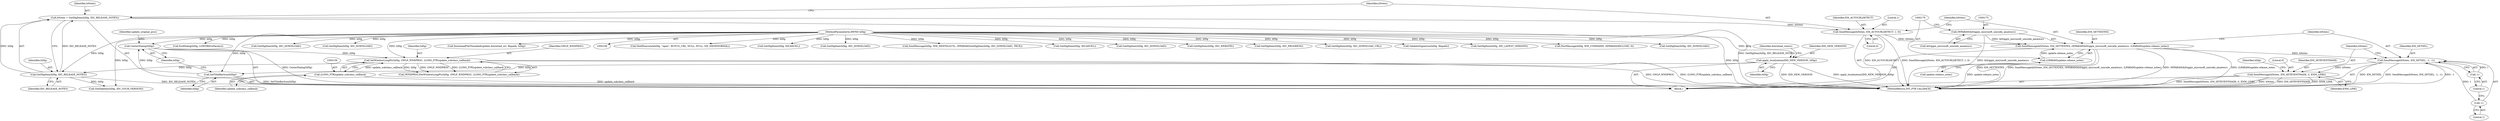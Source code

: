 digraph "0_rufus_c3c39f7f8a11f612c4ebf7affce25ec6928eb1cb_1@API" {
"1000183" [label="(Call,SendMessage(hNotes, EM_SETSEL, -1, -1))"];
"1000171" [label="(Call,SendMessageA(hNotes, EM_SETTEXTEX, (WPARAM)&friggin_microsoft_unicode_amateurs, (LPARAM)update.release_notes))"];
"1000166" [label="(Call,SendMessage(hNotes, EM_AUTOURLDETECT, 1, 0))"];
"1000161" [label="(Call,hNotes = GetDlgItem(hDlg, IDC_RELEASE_NOTES))"];
"1000163" [label="(Call,GetDlgItem(hDlg, IDC_RELEASE_NOTES))"];
"1000155" [label="(Call,SetWindowLongPtr(hDlg, GWLP_WNDPROC, (LONG_PTR)update_subclass_callback))"];
"1000149" [label="(Call,CenterDialog(hDlg))"];
"1000147" [label="(Call,SetTitleBarIcon(hDlg))"];
"1000141" [label="(Call,apply_localization(IDD_NEW_VERSION, hDlg))"];
"1000107" [label="(MethodParameterIn,HWND hDlg)"];
"1000158" [label="(Call,(LONG_PTR)update_subclass_callback)"];
"1000174" [label="(Call,(WPARAM)&friggin_microsoft_unicode_amateurs)"];
"1000178" [label="(Call,(LPARAM)update.release_notes)"];
"1000186" [label="(Call,-1)"];
"1000188" [label="(Call,-1)"];
"1000190" [label="(Call,SendMessage(hNotes, EM_SETEVENTMASK, 0, ENM_LINK))"];
"1000327" [label="(Call,ShellExecuteA(hDlg, \"open\", RUFUS_URL, NULL, NULL, SW_SHOWNORMAL))"];
"1000157" [label="(Identifier,GWLP_WNDPROC)"];
"1000526" [label="(Call,GetDlgItem(hDlg, IDCANCEL))"];
"1000141" [label="(Call,apply_localization(IDD_NEW_VERSION, hDlg))"];
"1000180" [label="(Call,update.release_notes)"];
"1000162" [label="(Identifier,hNotes)"];
"1000534" [label="(Call,GetDlgItem(hDlg, IDC_DOWNLOAD))"];
"1000142" [label="(Identifier,IDD_NEW_VERSION)"];
"1000481" [label="(Call,SendMessage(hDlg, WM_NEXTDLGCTL, (WPARAM)GetDlgItem(hDlg, IDC_DOWNLOAD), TRUE))"];
"1000183" [label="(Call,SendMessage(hNotes, EM_SETSEL, -1, -1))"];
"1000153" [label="(Call,(WNDPROC)SetWindowLongPtr(hDlg, GWLP_WNDPROC, (LONG_PTR)update_subclass_callback))"];
"1000168" [label="(Identifier,EM_AUTOURLDETECT)"];
"1000156" [label="(Identifier,hDlg)"];
"1000504" [label="(Call,GetDlgItem(hDlg, IDCANCEL))"];
"1000545" [label="(Call,GetDlgItem(hDlg, IDC_DOWNLOAD))"];
"1000163" [label="(Call,GetDlgItem(hDlg, IDC_RELEASE_NOTES))"];
"1000173" [label="(Identifier,EM_SETTEXTEX)"];
"1000186" [label="(Call,-1)"];
"1000155" [label="(Call,SetWindowLongPtr(hDlg, GWLP_WNDPROC, (LONG_PTR)update_subclass_callback))"];
"1000170" [label="(Literal,0)"];
"1000161" [label="(Call,hNotes = GetDlgItem(hDlg, IDC_RELEASE_NOTES))"];
"1000267" [label="(Call,GetDlgItem(hDlg, IDC_WEBSITE))"];
"1000176" [label="(Call,&friggin_microsoft_unicode_amateurs)"];
"1000150" [label="(Identifier,hDlg)"];
"1000192" [label="(Identifier,EM_SETEVENTMASK)"];
"1000164" [label="(Identifier,hDlg)"];
"1000239" [label="(Call,GetDlgItem(hDlg, IDC_PROGRESS))"];
"1000147" [label="(Call,SetTitleBarIcon(hDlg))"];
"1000232" [label="(Call,GetDlgItem(hDlg, IDC_DOWNLOAD_URL))"];
"1000174" [label="(Call,(WPARAM)&friggin_microsoft_unicode_amateurs)"];
"1000169" [label="(Literal,1)"];
"1000357" [label="(Call,ValidateSignature(hDlg, filepath))"];
"1000160" [label="(Identifier,update_subclass_callback)"];
"1000185" [label="(Identifier,EM_SETSEL)"];
"1000165" [label="(Identifier,IDC_RELEASE_NOTES)"];
"1000107" [label="(MethodParameterIn,HWND hDlg)"];
"1000211" [label="(Call,GetDlgItem(hDlg, IDC_LATEST_VERSION))"];
"1000197" [label="(Identifier,hDlg)"];
"1000149" [label="(Call,CenterDialog(hDlg))"];
"1000145" [label="(Identifier,download_status)"];
"1000184" [label="(Identifier,hNotes)"];
"1000407" [label="(Call,PostMessage(hDlg, WM_COMMAND, (WPARAM)IDCLOSE, 0))"];
"1000486" [label="(Call,GetDlgItem(hDlg, IDC_DOWNLOAD))"];
"1000193" [label="(Literal,0)"];
"1000187" [label="(Literal,1)"];
"1000152" [label="(Identifier,update_original_proc)"];
"1000189" [label="(Literal,1)"];
"1000196" [label="(Call,GetDlgItem(hDlg, IDC_YOUR_VERSION))"];
"1000178" [label="(Call,(LPARAM)update.release_notes)"];
"1000561" [label="(MethodReturn,INT_PTR CALLBACK)"];
"1000158" [label="(Call,(LONG_PTR)update_subclass_callback)"];
"1000139" [label="(Block,)"];
"1000318" [label="(Call,EndDialog(hDlg, LOWORD(wParam)))"];
"1000167" [label="(Identifier,hNotes)"];
"1000509" [label="(Call,GetDlgItem(hDlg, IDC_DOWNLOAD))"];
"1000191" [label="(Identifier,hNotes)"];
"1000148" [label="(Identifier,hDlg)"];
"1000171" [label="(Call,SendMessageA(hNotes, EM_SETTEXTEX, (WPARAM)&friggin_microsoft_unicode_amateurs, (LPARAM)update.release_notes))"];
"1000256" [label="(Call,GetDlgItem(hDlg, IDC_DOWNLOAD))"];
"1000188" [label="(Call,-1)"];
"1000166" [label="(Call,SendMessage(hNotes, EM_AUTOURLDETECT, 1, 0))"];
"1000143" [label="(Identifier,hDlg)"];
"1000490" [label="(Call,DownloadFileThreaded(update.download_url, filepath, hDlg))"];
"1000194" [label="(Identifier,ENM_LINK)"];
"1000190" [label="(Call,SendMessage(hNotes, EM_SETEVENTMASK, 0, ENM_LINK))"];
"1000172" [label="(Identifier,hNotes)"];
"1000183" -> "1000139"  [label="AST: "];
"1000183" -> "1000188"  [label="CFG: "];
"1000184" -> "1000183"  [label="AST: "];
"1000185" -> "1000183"  [label="AST: "];
"1000186" -> "1000183"  [label="AST: "];
"1000188" -> "1000183"  [label="AST: "];
"1000191" -> "1000183"  [label="CFG: "];
"1000183" -> "1000561"  [label="DDG: -1"];
"1000183" -> "1000561"  [label="DDG: EM_SETSEL"];
"1000183" -> "1000561"  [label="DDG: SendMessage(hNotes, EM_SETSEL, -1, -1)"];
"1000171" -> "1000183"  [label="DDG: hNotes"];
"1000186" -> "1000183"  [label="DDG: 1"];
"1000188" -> "1000183"  [label="DDG: 1"];
"1000183" -> "1000190"  [label="DDG: hNotes"];
"1000171" -> "1000139"  [label="AST: "];
"1000171" -> "1000178"  [label="CFG: "];
"1000172" -> "1000171"  [label="AST: "];
"1000173" -> "1000171"  [label="AST: "];
"1000174" -> "1000171"  [label="AST: "];
"1000178" -> "1000171"  [label="AST: "];
"1000184" -> "1000171"  [label="CFG: "];
"1000171" -> "1000561"  [label="DDG: (LPARAM)update.release_notes"];
"1000171" -> "1000561"  [label="DDG: EM_SETTEXTEX"];
"1000171" -> "1000561"  [label="DDG: SendMessageA(hNotes, EM_SETTEXTEX, (WPARAM)&friggin_microsoft_unicode_amateurs, (LPARAM)update.release_notes)"];
"1000171" -> "1000561"  [label="DDG: (WPARAM)&friggin_microsoft_unicode_amateurs"];
"1000166" -> "1000171"  [label="DDG: hNotes"];
"1000174" -> "1000171"  [label="DDG: &friggin_microsoft_unicode_amateurs"];
"1000178" -> "1000171"  [label="DDG: update.release_notes"];
"1000166" -> "1000139"  [label="AST: "];
"1000166" -> "1000170"  [label="CFG: "];
"1000167" -> "1000166"  [label="AST: "];
"1000168" -> "1000166"  [label="AST: "];
"1000169" -> "1000166"  [label="AST: "];
"1000170" -> "1000166"  [label="AST: "];
"1000172" -> "1000166"  [label="CFG: "];
"1000166" -> "1000561"  [label="DDG: EM_AUTOURLDETECT"];
"1000166" -> "1000561"  [label="DDG: SendMessage(hNotes, EM_AUTOURLDETECT, 1, 0)"];
"1000161" -> "1000166"  [label="DDG: hNotes"];
"1000161" -> "1000139"  [label="AST: "];
"1000161" -> "1000163"  [label="CFG: "];
"1000162" -> "1000161"  [label="AST: "];
"1000163" -> "1000161"  [label="AST: "];
"1000167" -> "1000161"  [label="CFG: "];
"1000161" -> "1000561"  [label="DDG: GetDlgItem(hDlg, IDC_RELEASE_NOTES)"];
"1000163" -> "1000161"  [label="DDG: hDlg"];
"1000163" -> "1000161"  [label="DDG: IDC_RELEASE_NOTES"];
"1000163" -> "1000165"  [label="CFG: "];
"1000164" -> "1000163"  [label="AST: "];
"1000165" -> "1000163"  [label="AST: "];
"1000163" -> "1000561"  [label="DDG: IDC_RELEASE_NOTES"];
"1000155" -> "1000163"  [label="DDG: hDlg"];
"1000107" -> "1000163"  [label="DDG: hDlg"];
"1000163" -> "1000196"  [label="DDG: hDlg"];
"1000155" -> "1000153"  [label="AST: "];
"1000155" -> "1000158"  [label="CFG: "];
"1000156" -> "1000155"  [label="AST: "];
"1000157" -> "1000155"  [label="AST: "];
"1000158" -> "1000155"  [label="AST: "];
"1000153" -> "1000155"  [label="CFG: "];
"1000155" -> "1000561"  [label="DDG: GWLP_WNDPROC"];
"1000155" -> "1000561"  [label="DDG: (LONG_PTR)update_subclass_callback"];
"1000155" -> "1000153"  [label="DDG: hDlg"];
"1000155" -> "1000153"  [label="DDG: GWLP_WNDPROC"];
"1000155" -> "1000153"  [label="DDG: (LONG_PTR)update_subclass_callback"];
"1000149" -> "1000155"  [label="DDG: hDlg"];
"1000107" -> "1000155"  [label="DDG: hDlg"];
"1000158" -> "1000155"  [label="DDG: update_subclass_callback"];
"1000149" -> "1000139"  [label="AST: "];
"1000149" -> "1000150"  [label="CFG: "];
"1000150" -> "1000149"  [label="AST: "];
"1000152" -> "1000149"  [label="CFG: "];
"1000149" -> "1000561"  [label="DDG: CenterDialog(hDlg)"];
"1000147" -> "1000149"  [label="DDG: hDlg"];
"1000107" -> "1000149"  [label="DDG: hDlg"];
"1000147" -> "1000139"  [label="AST: "];
"1000147" -> "1000148"  [label="CFG: "];
"1000148" -> "1000147"  [label="AST: "];
"1000150" -> "1000147"  [label="CFG: "];
"1000147" -> "1000561"  [label="DDG: SetTitleBarIcon(hDlg)"];
"1000141" -> "1000147"  [label="DDG: hDlg"];
"1000107" -> "1000147"  [label="DDG: hDlg"];
"1000141" -> "1000139"  [label="AST: "];
"1000141" -> "1000143"  [label="CFG: "];
"1000142" -> "1000141"  [label="AST: "];
"1000143" -> "1000141"  [label="AST: "];
"1000145" -> "1000141"  [label="CFG: "];
"1000141" -> "1000561"  [label="DDG: IDD_NEW_VERSION"];
"1000141" -> "1000561"  [label="DDG: apply_localization(IDD_NEW_VERSION, hDlg)"];
"1000107" -> "1000141"  [label="DDG: hDlg"];
"1000107" -> "1000106"  [label="AST: "];
"1000107" -> "1000561"  [label="DDG: hDlg"];
"1000107" -> "1000196"  [label="DDG: hDlg"];
"1000107" -> "1000211"  [label="DDG: hDlg"];
"1000107" -> "1000232"  [label="DDG: hDlg"];
"1000107" -> "1000239"  [label="DDG: hDlg"];
"1000107" -> "1000256"  [label="DDG: hDlg"];
"1000107" -> "1000267"  [label="DDG: hDlg"];
"1000107" -> "1000318"  [label="DDG: hDlg"];
"1000107" -> "1000327"  [label="DDG: hDlg"];
"1000107" -> "1000357"  [label="DDG: hDlg"];
"1000107" -> "1000407"  [label="DDG: hDlg"];
"1000107" -> "1000481"  [label="DDG: hDlg"];
"1000107" -> "1000486"  [label="DDG: hDlg"];
"1000107" -> "1000490"  [label="DDG: hDlg"];
"1000107" -> "1000504"  [label="DDG: hDlg"];
"1000107" -> "1000509"  [label="DDG: hDlg"];
"1000107" -> "1000526"  [label="DDG: hDlg"];
"1000107" -> "1000534"  [label="DDG: hDlg"];
"1000107" -> "1000545"  [label="DDG: hDlg"];
"1000158" -> "1000160"  [label="CFG: "];
"1000159" -> "1000158"  [label="AST: "];
"1000160" -> "1000158"  [label="AST: "];
"1000158" -> "1000561"  [label="DDG: update_subclass_callback"];
"1000174" -> "1000176"  [label="CFG: "];
"1000175" -> "1000174"  [label="AST: "];
"1000176" -> "1000174"  [label="AST: "];
"1000179" -> "1000174"  [label="CFG: "];
"1000174" -> "1000561"  [label="DDG: &friggin_microsoft_unicode_amateurs"];
"1000178" -> "1000180"  [label="CFG: "];
"1000179" -> "1000178"  [label="AST: "];
"1000180" -> "1000178"  [label="AST: "];
"1000178" -> "1000561"  [label="DDG: update.release_notes"];
"1000186" -> "1000187"  [label="CFG: "];
"1000187" -> "1000186"  [label="AST: "];
"1000189" -> "1000186"  [label="CFG: "];
"1000188" -> "1000189"  [label="CFG: "];
"1000189" -> "1000188"  [label="AST: "];
"1000190" -> "1000139"  [label="AST: "];
"1000190" -> "1000194"  [label="CFG: "];
"1000191" -> "1000190"  [label="AST: "];
"1000192" -> "1000190"  [label="AST: "];
"1000193" -> "1000190"  [label="AST: "];
"1000194" -> "1000190"  [label="AST: "];
"1000197" -> "1000190"  [label="CFG: "];
"1000190" -> "1000561"  [label="DDG: ENM_LINK"];
"1000190" -> "1000561"  [label="DDG: SendMessage(hNotes, EM_SETEVENTMASK, 0, ENM_LINK)"];
"1000190" -> "1000561"  [label="DDG: hNotes"];
"1000190" -> "1000561"  [label="DDG: EM_SETEVENTMASK"];
}
